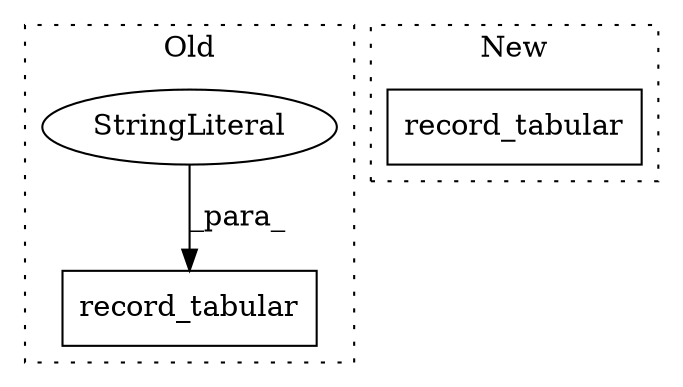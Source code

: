 digraph G {
subgraph cluster0 {
1 [label="record_tabular" a="32" s="3783,3868" l="15,1" shape="box"];
3 [label="StringLiteral" a="45" s="3798" l="24" shape="ellipse"];
label = "Old";
style="dotted";
}
subgraph cluster1 {
2 [label="record_tabular" a="32" s="3926,3991" l="15,1" shape="box"];
label = "New";
style="dotted";
}
3 -> 1 [label="_para_"];
}
